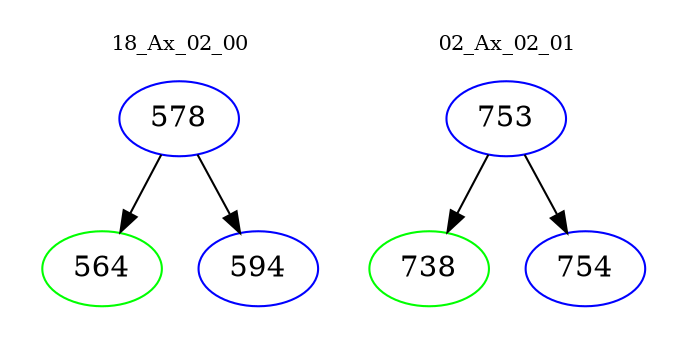 digraph{
subgraph cluster_0 {
color = white
label = "18_Ax_02_00";
fontsize=10;
T0_578 [label="578", color="blue"]
T0_578 -> T0_564 [color="black"]
T0_564 [label="564", color="green"]
T0_578 -> T0_594 [color="black"]
T0_594 [label="594", color="blue"]
}
subgraph cluster_1 {
color = white
label = "02_Ax_02_01";
fontsize=10;
T1_753 [label="753", color="blue"]
T1_753 -> T1_738 [color="black"]
T1_738 [label="738", color="green"]
T1_753 -> T1_754 [color="black"]
T1_754 [label="754", color="blue"]
}
}
